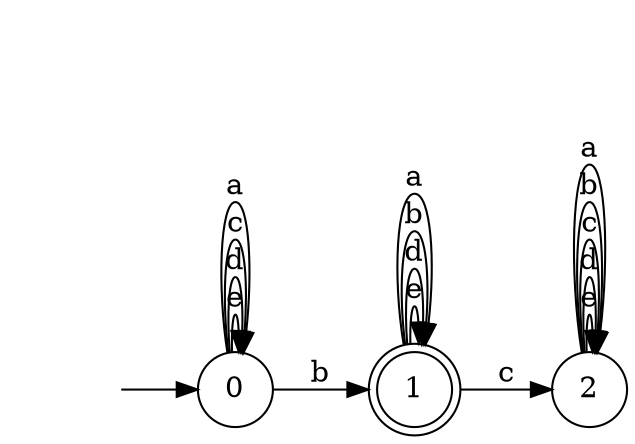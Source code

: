 digraph {
  rankdir=LR;
  0 [label="0", shape = circle];
  0 -> 0 [label="e"];
  0 -> 0 [label="d"];
  0 -> 0 [label="c"];
  0 -> 1 [label="b"];
  0 -> 0 [label="a"];
  1 [label="1", shape = doublecircle];
  1 -> 1 [label="e"];
  1 -> 1 [label="d"];
  1 -> 2 [label="c"];
  1 -> 1 [label="b"];
  1 -> 1 [label="a"];
  2 [label="2", shape = circle];
  2 -> 2 [label="e"];
  2 -> 2 [label="d"];
  2 -> 2 [label="c"];
  2 -> 2 [label="b"];
  2 -> 2 [label="a"];
  3 [label="", shape = plaintext];
  3 -> 0 [label=""];
}
